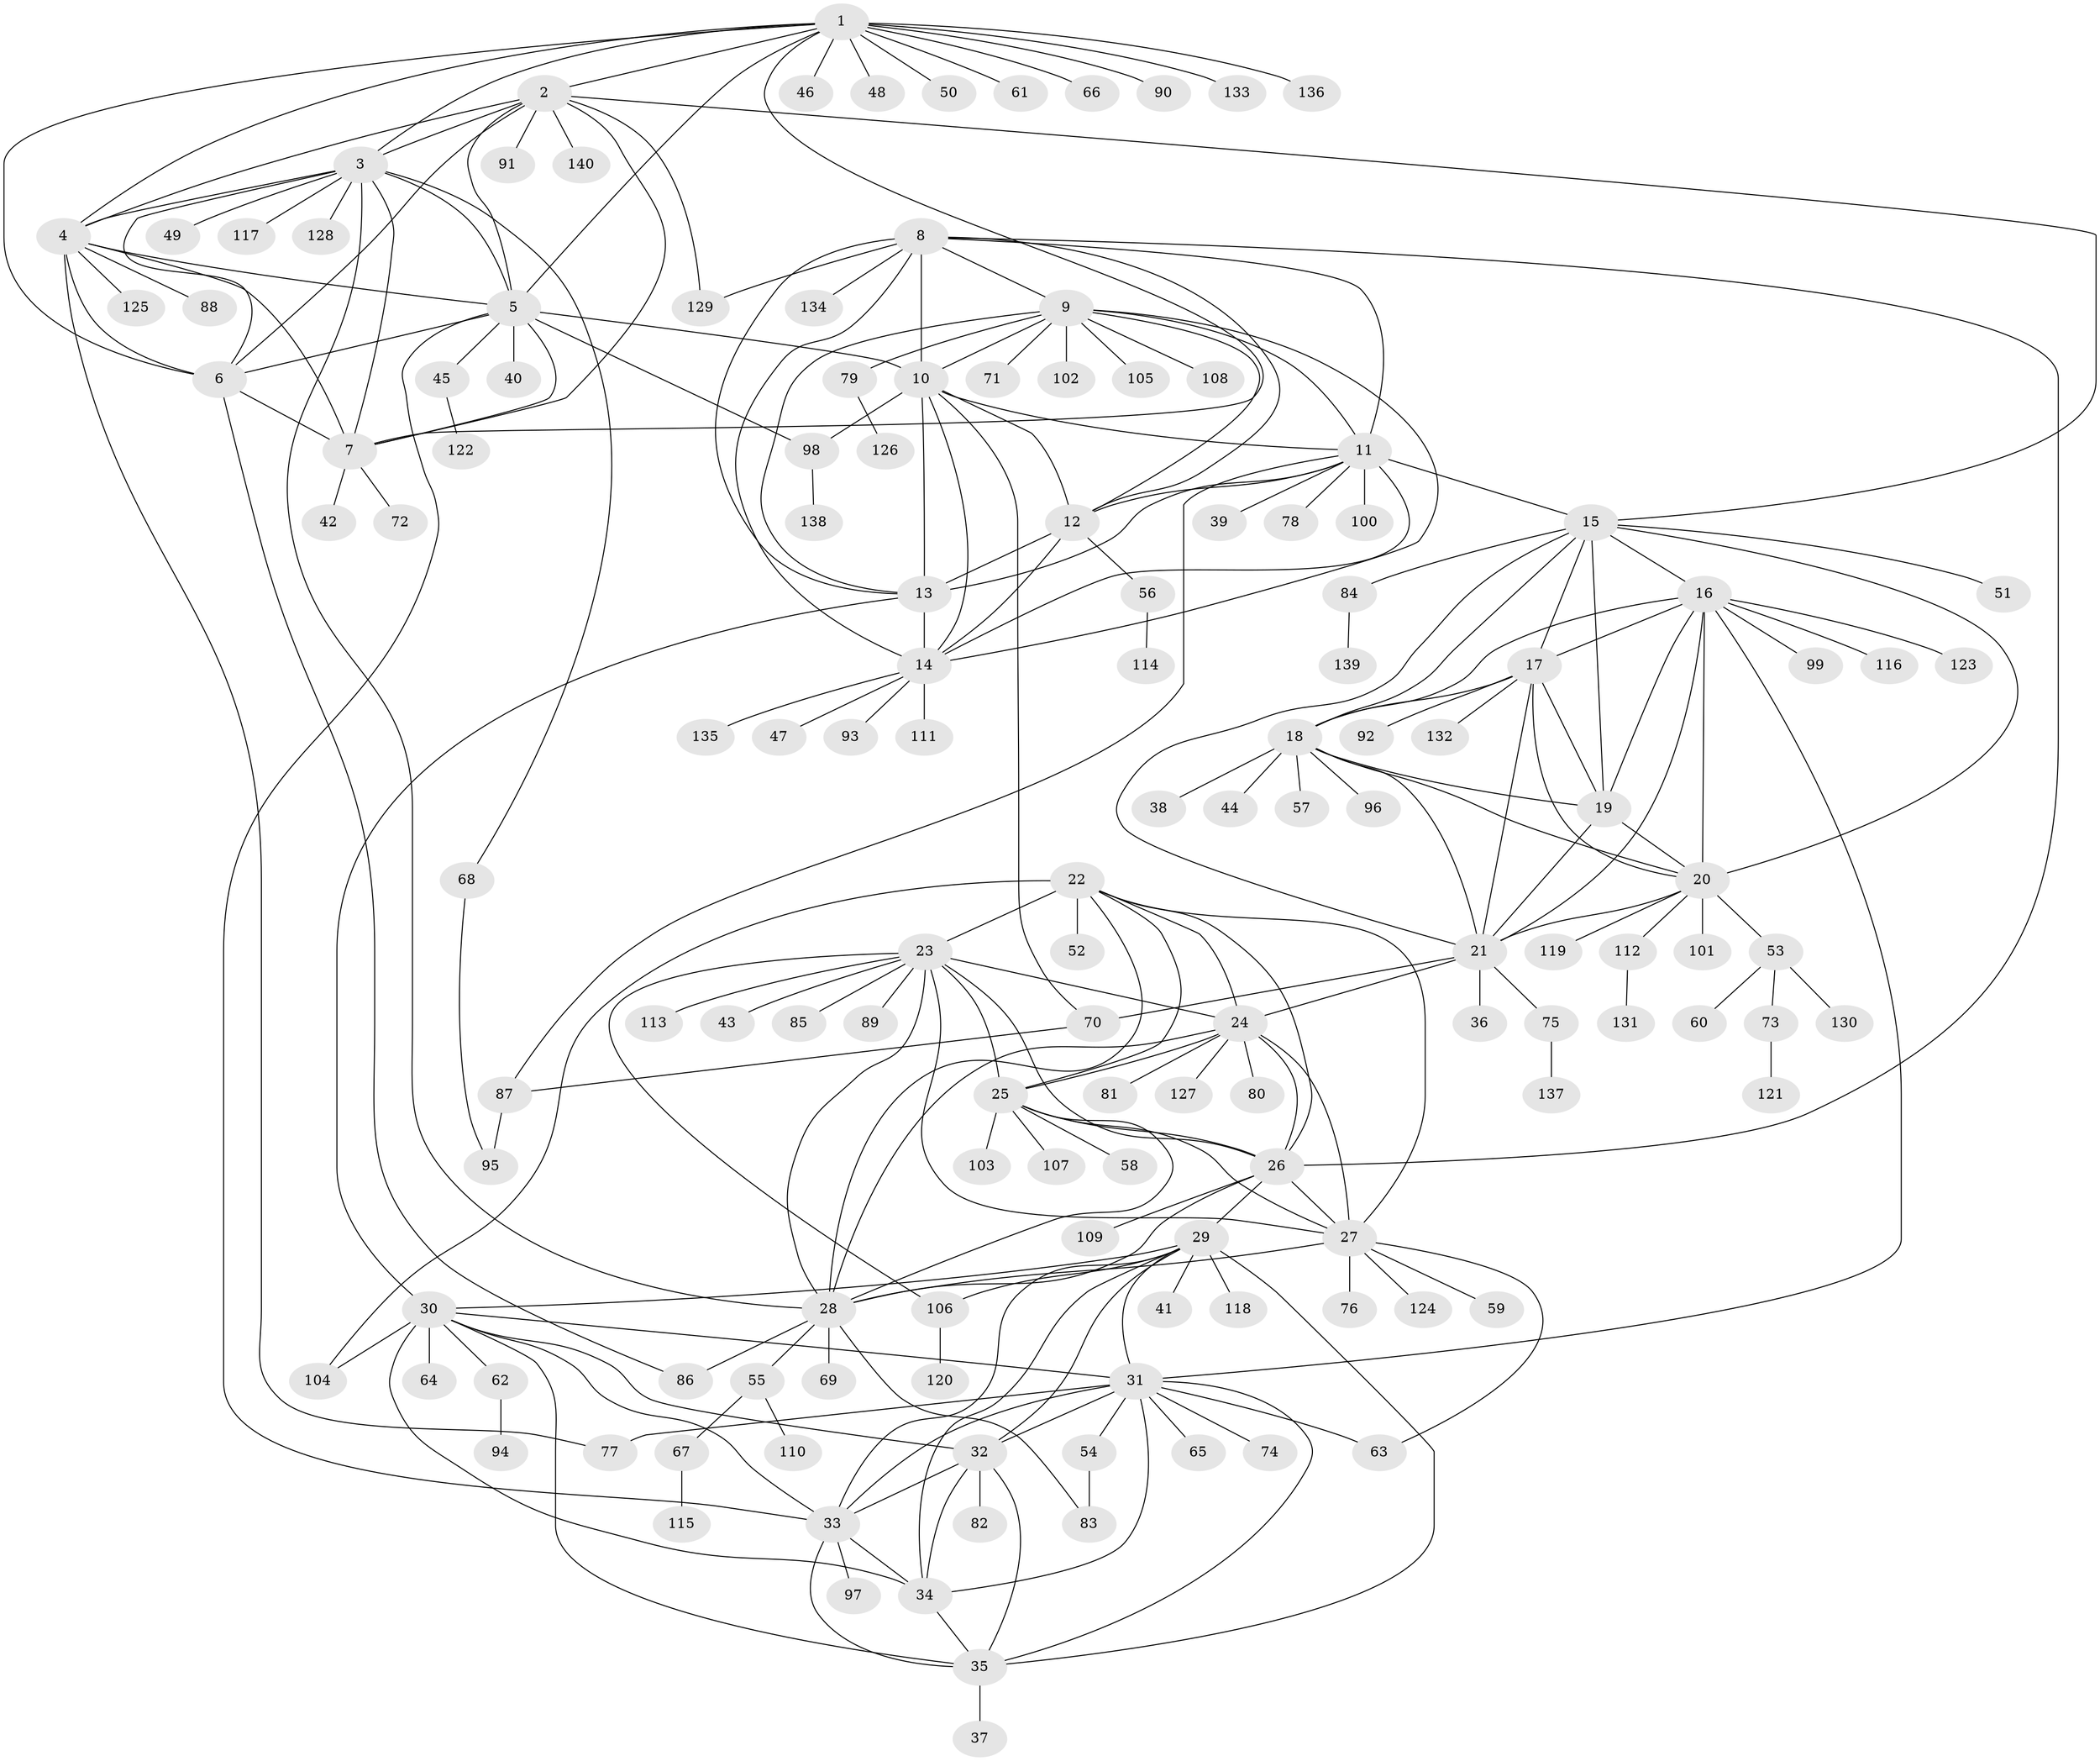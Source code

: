 // coarse degree distribution, {6: 0.12280701754385964, 8: 0.07017543859649122, 7: 0.08771929824561403, 10: 0.017543859649122806, 9: 0.07017543859649122, 4: 0.017543859649122806, 5: 0.03508771929824561, 15: 0.017543859649122806, 1: 0.3684210526315789, 3: 0.05263157894736842, 2: 0.14035087719298245}
// Generated by graph-tools (version 1.1) at 2025/52/03/04/25 22:52:34]
// undirected, 140 vertices, 231 edges
graph export_dot {
  node [color=gray90,style=filled];
  1;
  2;
  3;
  4;
  5;
  6;
  7;
  8;
  9;
  10;
  11;
  12;
  13;
  14;
  15;
  16;
  17;
  18;
  19;
  20;
  21;
  22;
  23;
  24;
  25;
  26;
  27;
  28;
  29;
  30;
  31;
  32;
  33;
  34;
  35;
  36;
  37;
  38;
  39;
  40;
  41;
  42;
  43;
  44;
  45;
  46;
  47;
  48;
  49;
  50;
  51;
  52;
  53;
  54;
  55;
  56;
  57;
  58;
  59;
  60;
  61;
  62;
  63;
  64;
  65;
  66;
  67;
  68;
  69;
  70;
  71;
  72;
  73;
  74;
  75;
  76;
  77;
  78;
  79;
  80;
  81;
  82;
  83;
  84;
  85;
  86;
  87;
  88;
  89;
  90;
  91;
  92;
  93;
  94;
  95;
  96;
  97;
  98;
  99;
  100;
  101;
  102;
  103;
  104;
  105;
  106;
  107;
  108;
  109;
  110;
  111;
  112;
  113;
  114;
  115;
  116;
  117;
  118;
  119;
  120;
  121;
  122;
  123;
  124;
  125;
  126;
  127;
  128;
  129;
  130;
  131;
  132;
  133;
  134;
  135;
  136;
  137;
  138;
  139;
  140;
  1 -- 2;
  1 -- 3;
  1 -- 4;
  1 -- 5;
  1 -- 6;
  1 -- 7;
  1 -- 46;
  1 -- 48;
  1 -- 50;
  1 -- 61;
  1 -- 66;
  1 -- 90;
  1 -- 133;
  1 -- 136;
  2 -- 3;
  2 -- 4;
  2 -- 5;
  2 -- 6;
  2 -- 7;
  2 -- 15;
  2 -- 91;
  2 -- 129;
  2 -- 140;
  3 -- 4;
  3 -- 5;
  3 -- 6;
  3 -- 7;
  3 -- 28;
  3 -- 49;
  3 -- 68;
  3 -- 117;
  3 -- 128;
  4 -- 5;
  4 -- 6;
  4 -- 7;
  4 -- 77;
  4 -- 88;
  4 -- 125;
  5 -- 6;
  5 -- 7;
  5 -- 10;
  5 -- 33;
  5 -- 40;
  5 -- 45;
  5 -- 98;
  6 -- 7;
  6 -- 86;
  7 -- 42;
  7 -- 72;
  8 -- 9;
  8 -- 10;
  8 -- 11;
  8 -- 12;
  8 -- 13;
  8 -- 14;
  8 -- 26;
  8 -- 129;
  8 -- 134;
  9 -- 10;
  9 -- 11;
  9 -- 12;
  9 -- 13;
  9 -- 14;
  9 -- 71;
  9 -- 79;
  9 -- 102;
  9 -- 105;
  9 -- 108;
  10 -- 11;
  10 -- 12;
  10 -- 13;
  10 -- 14;
  10 -- 70;
  10 -- 98;
  11 -- 12;
  11 -- 13;
  11 -- 14;
  11 -- 15;
  11 -- 39;
  11 -- 78;
  11 -- 87;
  11 -- 100;
  12 -- 13;
  12 -- 14;
  12 -- 56;
  13 -- 14;
  13 -- 30;
  14 -- 47;
  14 -- 93;
  14 -- 111;
  14 -- 135;
  15 -- 16;
  15 -- 17;
  15 -- 18;
  15 -- 19;
  15 -- 20;
  15 -- 21;
  15 -- 51;
  15 -- 84;
  16 -- 17;
  16 -- 18;
  16 -- 19;
  16 -- 20;
  16 -- 21;
  16 -- 31;
  16 -- 99;
  16 -- 116;
  16 -- 123;
  17 -- 18;
  17 -- 19;
  17 -- 20;
  17 -- 21;
  17 -- 92;
  17 -- 132;
  18 -- 19;
  18 -- 20;
  18 -- 21;
  18 -- 38;
  18 -- 44;
  18 -- 57;
  18 -- 96;
  19 -- 20;
  19 -- 21;
  20 -- 21;
  20 -- 53;
  20 -- 101;
  20 -- 112;
  20 -- 119;
  21 -- 24;
  21 -- 36;
  21 -- 70;
  21 -- 75;
  22 -- 23;
  22 -- 24;
  22 -- 25;
  22 -- 26;
  22 -- 27;
  22 -- 28;
  22 -- 52;
  22 -- 104;
  23 -- 24;
  23 -- 25;
  23 -- 26;
  23 -- 27;
  23 -- 28;
  23 -- 43;
  23 -- 85;
  23 -- 89;
  23 -- 106;
  23 -- 113;
  24 -- 25;
  24 -- 26;
  24 -- 27;
  24 -- 28;
  24 -- 80;
  24 -- 81;
  24 -- 127;
  25 -- 26;
  25 -- 27;
  25 -- 28;
  25 -- 58;
  25 -- 103;
  25 -- 107;
  26 -- 27;
  26 -- 28;
  26 -- 29;
  26 -- 109;
  27 -- 28;
  27 -- 59;
  27 -- 63;
  27 -- 76;
  27 -- 124;
  28 -- 55;
  28 -- 69;
  28 -- 83;
  28 -- 86;
  29 -- 30;
  29 -- 31;
  29 -- 32;
  29 -- 33;
  29 -- 34;
  29 -- 35;
  29 -- 41;
  29 -- 106;
  29 -- 118;
  30 -- 31;
  30 -- 32;
  30 -- 33;
  30 -- 34;
  30 -- 35;
  30 -- 62;
  30 -- 64;
  30 -- 104;
  31 -- 32;
  31 -- 33;
  31 -- 34;
  31 -- 35;
  31 -- 54;
  31 -- 63;
  31 -- 65;
  31 -- 74;
  31 -- 77;
  32 -- 33;
  32 -- 34;
  32 -- 35;
  32 -- 82;
  33 -- 34;
  33 -- 35;
  33 -- 97;
  34 -- 35;
  35 -- 37;
  45 -- 122;
  53 -- 60;
  53 -- 73;
  53 -- 130;
  54 -- 83;
  55 -- 67;
  55 -- 110;
  56 -- 114;
  62 -- 94;
  67 -- 115;
  68 -- 95;
  70 -- 87;
  73 -- 121;
  75 -- 137;
  79 -- 126;
  84 -- 139;
  87 -- 95;
  98 -- 138;
  106 -- 120;
  112 -- 131;
}
